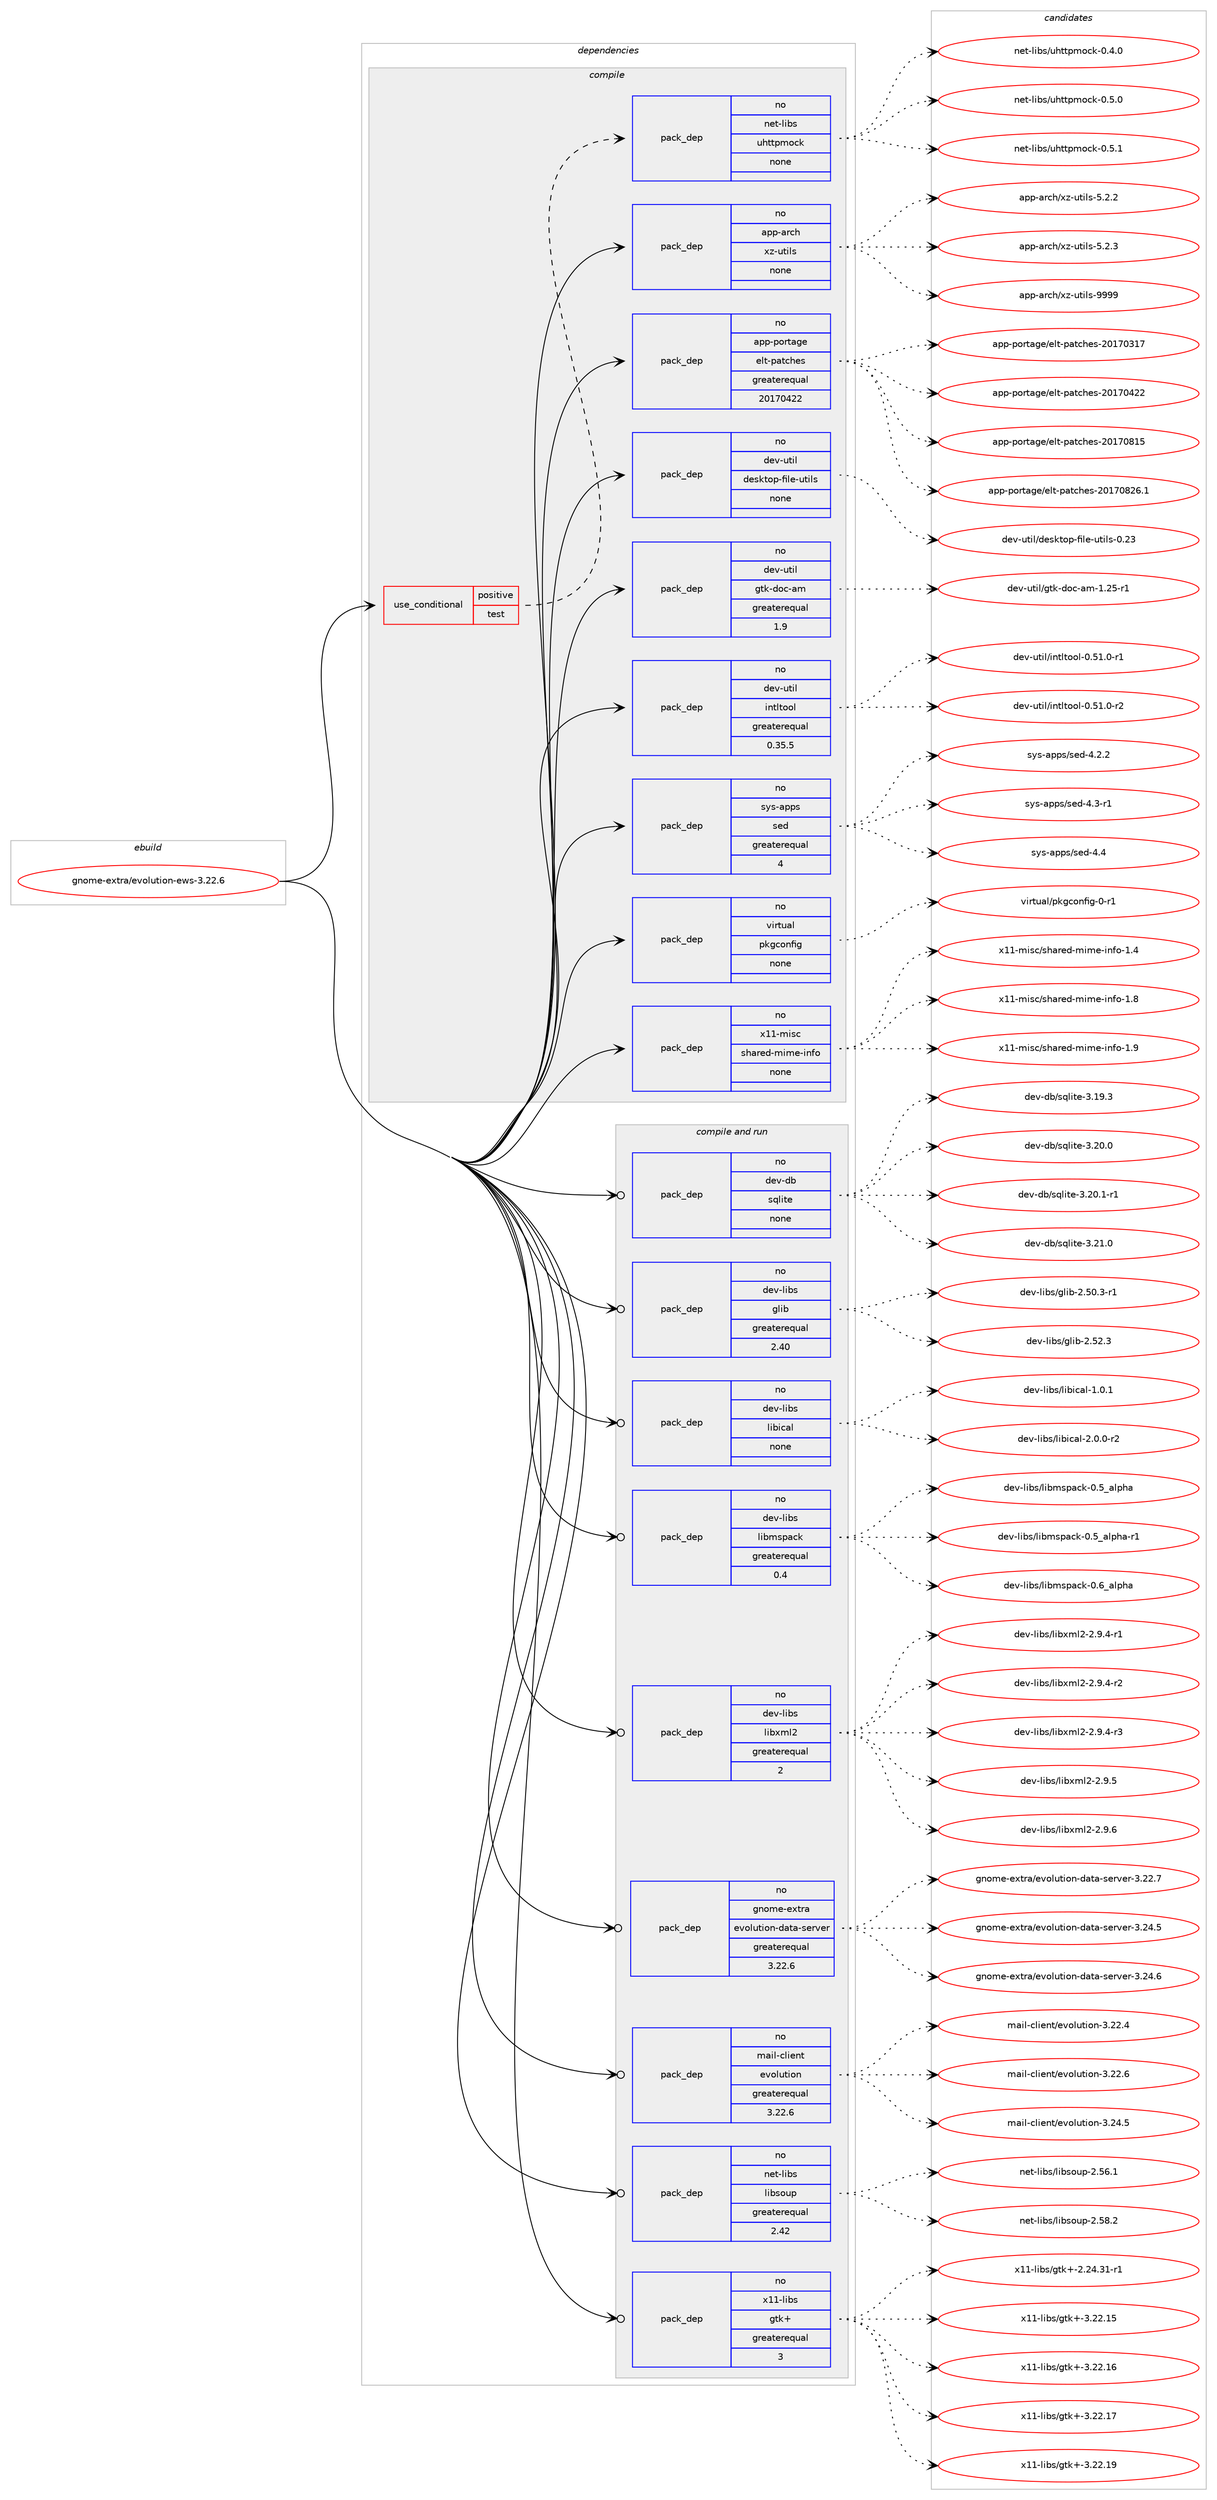 digraph prolog {

# *************
# Graph options
# *************

newrank=true;
concentrate=true;
compound=true;
graph [rankdir=LR,fontname=Helvetica,fontsize=10,ranksep=1.5];#, ranksep=2.5, nodesep=0.2];
edge  [arrowhead=vee];
node  [fontname=Helvetica,fontsize=10];

# **********
# The ebuild
# **********

subgraph cluster_leftcol {
color=gray;
rank=same;
label=<<i>ebuild</i>>;
id [label="gnome-extra/evolution-ews-3.22.6", color=red, width=4, href="../gnome-extra/evolution-ews-3.22.6.svg"];
}

# ****************
# The dependencies
# ****************

subgraph cluster_midcol {
color=gray;
label=<<i>dependencies</i>>;
subgraph cluster_compile {
fillcolor="#eeeeee";
style=filled;
label=<<i>compile</i>>;
subgraph cond81901 {
dependency310052 [label=<<TABLE BORDER="0" CELLBORDER="1" CELLSPACING="0" CELLPADDING="4"><TR><TD ROWSPAN="3" CELLPADDING="10">use_conditional</TD></TR><TR><TD>positive</TD></TR><TR><TD>test</TD></TR></TABLE>>, shape=none, color=red];
subgraph pack223252 {
dependency310053 [label=<<TABLE BORDER="0" CELLBORDER="1" CELLSPACING="0" CELLPADDING="4" WIDTH="220"><TR><TD ROWSPAN="6" CELLPADDING="30">pack_dep</TD></TR><TR><TD WIDTH="110">no</TD></TR><TR><TD>net-libs</TD></TR><TR><TD>uhttpmock</TD></TR><TR><TD>none</TD></TR><TR><TD></TD></TR></TABLE>>, shape=none, color=blue];
}
dependency310052:e -> dependency310053:w [weight=20,style="dashed",arrowhead="vee"];
}
id:e -> dependency310052:w [weight=20,style="solid",arrowhead="vee"];
subgraph pack223253 {
dependency310054 [label=<<TABLE BORDER="0" CELLBORDER="1" CELLSPACING="0" CELLPADDING="4" WIDTH="220"><TR><TD ROWSPAN="6" CELLPADDING="30">pack_dep</TD></TR><TR><TD WIDTH="110">no</TD></TR><TR><TD>app-arch</TD></TR><TR><TD>xz-utils</TD></TR><TR><TD>none</TD></TR><TR><TD></TD></TR></TABLE>>, shape=none, color=blue];
}
id:e -> dependency310054:w [weight=20,style="solid",arrowhead="vee"];
subgraph pack223254 {
dependency310055 [label=<<TABLE BORDER="0" CELLBORDER="1" CELLSPACING="0" CELLPADDING="4" WIDTH="220"><TR><TD ROWSPAN="6" CELLPADDING="30">pack_dep</TD></TR><TR><TD WIDTH="110">no</TD></TR><TR><TD>app-portage</TD></TR><TR><TD>elt-patches</TD></TR><TR><TD>greaterequal</TD></TR><TR><TD>20170422</TD></TR></TABLE>>, shape=none, color=blue];
}
id:e -> dependency310055:w [weight=20,style="solid",arrowhead="vee"];
subgraph pack223255 {
dependency310056 [label=<<TABLE BORDER="0" CELLBORDER="1" CELLSPACING="0" CELLPADDING="4" WIDTH="220"><TR><TD ROWSPAN="6" CELLPADDING="30">pack_dep</TD></TR><TR><TD WIDTH="110">no</TD></TR><TR><TD>dev-util</TD></TR><TR><TD>desktop-file-utils</TD></TR><TR><TD>none</TD></TR><TR><TD></TD></TR></TABLE>>, shape=none, color=blue];
}
id:e -> dependency310056:w [weight=20,style="solid",arrowhead="vee"];
subgraph pack223256 {
dependency310057 [label=<<TABLE BORDER="0" CELLBORDER="1" CELLSPACING="0" CELLPADDING="4" WIDTH="220"><TR><TD ROWSPAN="6" CELLPADDING="30">pack_dep</TD></TR><TR><TD WIDTH="110">no</TD></TR><TR><TD>dev-util</TD></TR><TR><TD>gtk-doc-am</TD></TR><TR><TD>greaterequal</TD></TR><TR><TD>1.9</TD></TR></TABLE>>, shape=none, color=blue];
}
id:e -> dependency310057:w [weight=20,style="solid",arrowhead="vee"];
subgraph pack223257 {
dependency310058 [label=<<TABLE BORDER="0" CELLBORDER="1" CELLSPACING="0" CELLPADDING="4" WIDTH="220"><TR><TD ROWSPAN="6" CELLPADDING="30">pack_dep</TD></TR><TR><TD WIDTH="110">no</TD></TR><TR><TD>dev-util</TD></TR><TR><TD>intltool</TD></TR><TR><TD>greaterequal</TD></TR><TR><TD>0.35.5</TD></TR></TABLE>>, shape=none, color=blue];
}
id:e -> dependency310058:w [weight=20,style="solid",arrowhead="vee"];
subgraph pack223258 {
dependency310059 [label=<<TABLE BORDER="0" CELLBORDER="1" CELLSPACING="0" CELLPADDING="4" WIDTH="220"><TR><TD ROWSPAN="6" CELLPADDING="30">pack_dep</TD></TR><TR><TD WIDTH="110">no</TD></TR><TR><TD>sys-apps</TD></TR><TR><TD>sed</TD></TR><TR><TD>greaterequal</TD></TR><TR><TD>4</TD></TR></TABLE>>, shape=none, color=blue];
}
id:e -> dependency310059:w [weight=20,style="solid",arrowhead="vee"];
subgraph pack223259 {
dependency310060 [label=<<TABLE BORDER="0" CELLBORDER="1" CELLSPACING="0" CELLPADDING="4" WIDTH="220"><TR><TD ROWSPAN="6" CELLPADDING="30">pack_dep</TD></TR><TR><TD WIDTH="110">no</TD></TR><TR><TD>virtual</TD></TR><TR><TD>pkgconfig</TD></TR><TR><TD>none</TD></TR><TR><TD></TD></TR></TABLE>>, shape=none, color=blue];
}
id:e -> dependency310060:w [weight=20,style="solid",arrowhead="vee"];
subgraph pack223260 {
dependency310061 [label=<<TABLE BORDER="0" CELLBORDER="1" CELLSPACING="0" CELLPADDING="4" WIDTH="220"><TR><TD ROWSPAN="6" CELLPADDING="30">pack_dep</TD></TR><TR><TD WIDTH="110">no</TD></TR><TR><TD>x11-misc</TD></TR><TR><TD>shared-mime-info</TD></TR><TR><TD>none</TD></TR><TR><TD></TD></TR></TABLE>>, shape=none, color=blue];
}
id:e -> dependency310061:w [weight=20,style="solid",arrowhead="vee"];
}
subgraph cluster_compileandrun {
fillcolor="#eeeeee";
style=filled;
label=<<i>compile and run</i>>;
subgraph pack223261 {
dependency310062 [label=<<TABLE BORDER="0" CELLBORDER="1" CELLSPACING="0" CELLPADDING="4" WIDTH="220"><TR><TD ROWSPAN="6" CELLPADDING="30">pack_dep</TD></TR><TR><TD WIDTH="110">no</TD></TR><TR><TD>dev-db</TD></TR><TR><TD>sqlite</TD></TR><TR><TD>none</TD></TR><TR><TD></TD></TR></TABLE>>, shape=none, color=blue];
}
id:e -> dependency310062:w [weight=20,style="solid",arrowhead="odotvee"];
subgraph pack223262 {
dependency310063 [label=<<TABLE BORDER="0" CELLBORDER="1" CELLSPACING="0" CELLPADDING="4" WIDTH="220"><TR><TD ROWSPAN="6" CELLPADDING="30">pack_dep</TD></TR><TR><TD WIDTH="110">no</TD></TR><TR><TD>dev-libs</TD></TR><TR><TD>glib</TD></TR><TR><TD>greaterequal</TD></TR><TR><TD>2.40</TD></TR></TABLE>>, shape=none, color=blue];
}
id:e -> dependency310063:w [weight=20,style="solid",arrowhead="odotvee"];
subgraph pack223263 {
dependency310064 [label=<<TABLE BORDER="0" CELLBORDER="1" CELLSPACING="0" CELLPADDING="4" WIDTH="220"><TR><TD ROWSPAN="6" CELLPADDING="30">pack_dep</TD></TR><TR><TD WIDTH="110">no</TD></TR><TR><TD>dev-libs</TD></TR><TR><TD>libical</TD></TR><TR><TD>none</TD></TR><TR><TD></TD></TR></TABLE>>, shape=none, color=blue];
}
id:e -> dependency310064:w [weight=20,style="solid",arrowhead="odotvee"];
subgraph pack223264 {
dependency310065 [label=<<TABLE BORDER="0" CELLBORDER="1" CELLSPACING="0" CELLPADDING="4" WIDTH="220"><TR><TD ROWSPAN="6" CELLPADDING="30">pack_dep</TD></TR><TR><TD WIDTH="110">no</TD></TR><TR><TD>dev-libs</TD></TR><TR><TD>libmspack</TD></TR><TR><TD>greaterequal</TD></TR><TR><TD>0.4</TD></TR></TABLE>>, shape=none, color=blue];
}
id:e -> dependency310065:w [weight=20,style="solid",arrowhead="odotvee"];
subgraph pack223265 {
dependency310066 [label=<<TABLE BORDER="0" CELLBORDER="1" CELLSPACING="0" CELLPADDING="4" WIDTH="220"><TR><TD ROWSPAN="6" CELLPADDING="30">pack_dep</TD></TR><TR><TD WIDTH="110">no</TD></TR><TR><TD>dev-libs</TD></TR><TR><TD>libxml2</TD></TR><TR><TD>greaterequal</TD></TR><TR><TD>2</TD></TR></TABLE>>, shape=none, color=blue];
}
id:e -> dependency310066:w [weight=20,style="solid",arrowhead="odotvee"];
subgraph pack223266 {
dependency310067 [label=<<TABLE BORDER="0" CELLBORDER="1" CELLSPACING="0" CELLPADDING="4" WIDTH="220"><TR><TD ROWSPAN="6" CELLPADDING="30">pack_dep</TD></TR><TR><TD WIDTH="110">no</TD></TR><TR><TD>gnome-extra</TD></TR><TR><TD>evolution-data-server</TD></TR><TR><TD>greaterequal</TD></TR><TR><TD>3.22.6</TD></TR></TABLE>>, shape=none, color=blue];
}
id:e -> dependency310067:w [weight=20,style="solid",arrowhead="odotvee"];
subgraph pack223267 {
dependency310068 [label=<<TABLE BORDER="0" CELLBORDER="1" CELLSPACING="0" CELLPADDING="4" WIDTH="220"><TR><TD ROWSPAN="6" CELLPADDING="30">pack_dep</TD></TR><TR><TD WIDTH="110">no</TD></TR><TR><TD>mail-client</TD></TR><TR><TD>evolution</TD></TR><TR><TD>greaterequal</TD></TR><TR><TD>3.22.6</TD></TR></TABLE>>, shape=none, color=blue];
}
id:e -> dependency310068:w [weight=20,style="solid",arrowhead="odotvee"];
subgraph pack223268 {
dependency310069 [label=<<TABLE BORDER="0" CELLBORDER="1" CELLSPACING="0" CELLPADDING="4" WIDTH="220"><TR><TD ROWSPAN="6" CELLPADDING="30">pack_dep</TD></TR><TR><TD WIDTH="110">no</TD></TR><TR><TD>net-libs</TD></TR><TR><TD>libsoup</TD></TR><TR><TD>greaterequal</TD></TR><TR><TD>2.42</TD></TR></TABLE>>, shape=none, color=blue];
}
id:e -> dependency310069:w [weight=20,style="solid",arrowhead="odotvee"];
subgraph pack223269 {
dependency310070 [label=<<TABLE BORDER="0" CELLBORDER="1" CELLSPACING="0" CELLPADDING="4" WIDTH="220"><TR><TD ROWSPAN="6" CELLPADDING="30">pack_dep</TD></TR><TR><TD WIDTH="110">no</TD></TR><TR><TD>x11-libs</TD></TR><TR><TD>gtk+</TD></TR><TR><TD>greaterequal</TD></TR><TR><TD>3</TD></TR></TABLE>>, shape=none, color=blue];
}
id:e -> dependency310070:w [weight=20,style="solid",arrowhead="odotvee"];
}
subgraph cluster_run {
fillcolor="#eeeeee";
style=filled;
label=<<i>run</i>>;
}
}

# **************
# The candidates
# **************

subgraph cluster_choices {
rank=same;
color=gray;
label=<<i>candidates</i>>;

subgraph choice223252 {
color=black;
nodesep=1;
choice11010111645108105981154711710411611611210911199107454846524648 [label="net-libs/uhttpmock-0.4.0", color=red, width=4,href="../net-libs/uhttpmock-0.4.0.svg"];
choice11010111645108105981154711710411611611210911199107454846534648 [label="net-libs/uhttpmock-0.5.0", color=red, width=4,href="../net-libs/uhttpmock-0.5.0.svg"];
choice11010111645108105981154711710411611611210911199107454846534649 [label="net-libs/uhttpmock-0.5.1", color=red, width=4,href="../net-libs/uhttpmock-0.5.1.svg"];
dependency310053:e -> choice11010111645108105981154711710411611611210911199107454846524648:w [style=dotted,weight="100"];
dependency310053:e -> choice11010111645108105981154711710411611611210911199107454846534648:w [style=dotted,weight="100"];
dependency310053:e -> choice11010111645108105981154711710411611611210911199107454846534649:w [style=dotted,weight="100"];
}
subgraph choice223253 {
color=black;
nodesep=1;
choice971121124597114991044712012245117116105108115455346504650 [label="app-arch/xz-utils-5.2.2", color=red, width=4,href="../app-arch/xz-utils-5.2.2.svg"];
choice971121124597114991044712012245117116105108115455346504651 [label="app-arch/xz-utils-5.2.3", color=red, width=4,href="../app-arch/xz-utils-5.2.3.svg"];
choice9711211245971149910447120122451171161051081154557575757 [label="app-arch/xz-utils-9999", color=red, width=4,href="../app-arch/xz-utils-9999.svg"];
dependency310054:e -> choice971121124597114991044712012245117116105108115455346504650:w [style=dotted,weight="100"];
dependency310054:e -> choice971121124597114991044712012245117116105108115455346504651:w [style=dotted,weight="100"];
dependency310054:e -> choice9711211245971149910447120122451171161051081154557575757:w [style=dotted,weight="100"];
}
subgraph choice223254 {
color=black;
nodesep=1;
choice97112112451121111141169710310147101108116451129711699104101115455048495548514955 [label="app-portage/elt-patches-20170317", color=red, width=4,href="../app-portage/elt-patches-20170317.svg"];
choice97112112451121111141169710310147101108116451129711699104101115455048495548525050 [label="app-portage/elt-patches-20170422", color=red, width=4,href="../app-portage/elt-patches-20170422.svg"];
choice97112112451121111141169710310147101108116451129711699104101115455048495548564953 [label="app-portage/elt-patches-20170815", color=red, width=4,href="../app-portage/elt-patches-20170815.svg"];
choice971121124511211111411697103101471011081164511297116991041011154550484955485650544649 [label="app-portage/elt-patches-20170826.1", color=red, width=4,href="../app-portage/elt-patches-20170826.1.svg"];
dependency310055:e -> choice97112112451121111141169710310147101108116451129711699104101115455048495548514955:w [style=dotted,weight="100"];
dependency310055:e -> choice97112112451121111141169710310147101108116451129711699104101115455048495548525050:w [style=dotted,weight="100"];
dependency310055:e -> choice97112112451121111141169710310147101108116451129711699104101115455048495548564953:w [style=dotted,weight="100"];
dependency310055:e -> choice971121124511211111411697103101471011081164511297116991041011154550484955485650544649:w [style=dotted,weight="100"];
}
subgraph choice223255 {
color=black;
nodesep=1;
choice100101118451171161051084710010111510711611111245102105108101451171161051081154548465051 [label="dev-util/desktop-file-utils-0.23", color=red, width=4,href="../dev-util/desktop-file-utils-0.23.svg"];
dependency310056:e -> choice100101118451171161051084710010111510711611111245102105108101451171161051081154548465051:w [style=dotted,weight="100"];
}
subgraph choice223256 {
color=black;
nodesep=1;
choice10010111845117116105108471031161074510011199459710945494650534511449 [label="dev-util/gtk-doc-am-1.25-r1", color=red, width=4,href="../dev-util/gtk-doc-am-1.25-r1.svg"];
dependency310057:e -> choice10010111845117116105108471031161074510011199459710945494650534511449:w [style=dotted,weight="100"];
}
subgraph choice223257 {
color=black;
nodesep=1;
choice1001011184511711610510847105110116108116111111108454846534946484511449 [label="dev-util/intltool-0.51.0-r1", color=red, width=4,href="../dev-util/intltool-0.51.0-r1.svg"];
choice1001011184511711610510847105110116108116111111108454846534946484511450 [label="dev-util/intltool-0.51.0-r2", color=red, width=4,href="../dev-util/intltool-0.51.0-r2.svg"];
dependency310058:e -> choice1001011184511711610510847105110116108116111111108454846534946484511449:w [style=dotted,weight="100"];
dependency310058:e -> choice1001011184511711610510847105110116108116111111108454846534946484511450:w [style=dotted,weight="100"];
}
subgraph choice223258 {
color=black;
nodesep=1;
choice115121115459711211211547115101100455246504650 [label="sys-apps/sed-4.2.2", color=red, width=4,href="../sys-apps/sed-4.2.2.svg"];
choice115121115459711211211547115101100455246514511449 [label="sys-apps/sed-4.3-r1", color=red, width=4,href="../sys-apps/sed-4.3-r1.svg"];
choice11512111545971121121154711510110045524652 [label="sys-apps/sed-4.4", color=red, width=4,href="../sys-apps/sed-4.4.svg"];
dependency310059:e -> choice115121115459711211211547115101100455246504650:w [style=dotted,weight="100"];
dependency310059:e -> choice115121115459711211211547115101100455246514511449:w [style=dotted,weight="100"];
dependency310059:e -> choice11512111545971121121154711510110045524652:w [style=dotted,weight="100"];
}
subgraph choice223259 {
color=black;
nodesep=1;
choice11810511411611797108471121071039911111010210510345484511449 [label="virtual/pkgconfig-0-r1", color=red, width=4,href="../virtual/pkgconfig-0-r1.svg"];
dependency310060:e -> choice11810511411611797108471121071039911111010210510345484511449:w [style=dotted,weight="100"];
}
subgraph choice223260 {
color=black;
nodesep=1;
choice120494945109105115994711510497114101100451091051091014510511010211145494652 [label="x11-misc/shared-mime-info-1.4", color=red, width=4,href="../x11-misc/shared-mime-info-1.4.svg"];
choice120494945109105115994711510497114101100451091051091014510511010211145494656 [label="x11-misc/shared-mime-info-1.8", color=red, width=4,href="../x11-misc/shared-mime-info-1.8.svg"];
choice120494945109105115994711510497114101100451091051091014510511010211145494657 [label="x11-misc/shared-mime-info-1.9", color=red, width=4,href="../x11-misc/shared-mime-info-1.9.svg"];
dependency310061:e -> choice120494945109105115994711510497114101100451091051091014510511010211145494652:w [style=dotted,weight="100"];
dependency310061:e -> choice120494945109105115994711510497114101100451091051091014510511010211145494656:w [style=dotted,weight="100"];
dependency310061:e -> choice120494945109105115994711510497114101100451091051091014510511010211145494657:w [style=dotted,weight="100"];
}
subgraph choice223261 {
color=black;
nodesep=1;
choice10010111845100984711511310810511610145514649574651 [label="dev-db/sqlite-3.19.3", color=red, width=4,href="../dev-db/sqlite-3.19.3.svg"];
choice10010111845100984711511310810511610145514650484648 [label="dev-db/sqlite-3.20.0", color=red, width=4,href="../dev-db/sqlite-3.20.0.svg"];
choice100101118451009847115113108105116101455146504846494511449 [label="dev-db/sqlite-3.20.1-r1", color=red, width=4,href="../dev-db/sqlite-3.20.1-r1.svg"];
choice10010111845100984711511310810511610145514650494648 [label="dev-db/sqlite-3.21.0", color=red, width=4,href="../dev-db/sqlite-3.21.0.svg"];
dependency310062:e -> choice10010111845100984711511310810511610145514649574651:w [style=dotted,weight="100"];
dependency310062:e -> choice10010111845100984711511310810511610145514650484648:w [style=dotted,weight="100"];
dependency310062:e -> choice100101118451009847115113108105116101455146504846494511449:w [style=dotted,weight="100"];
dependency310062:e -> choice10010111845100984711511310810511610145514650494648:w [style=dotted,weight="100"];
}
subgraph choice223262 {
color=black;
nodesep=1;
choice10010111845108105981154710310810598455046534846514511449 [label="dev-libs/glib-2.50.3-r1", color=red, width=4,href="../dev-libs/glib-2.50.3-r1.svg"];
choice1001011184510810598115471031081059845504653504651 [label="dev-libs/glib-2.52.3", color=red, width=4,href="../dev-libs/glib-2.52.3.svg"];
dependency310063:e -> choice10010111845108105981154710310810598455046534846514511449:w [style=dotted,weight="100"];
dependency310063:e -> choice1001011184510810598115471031081059845504653504651:w [style=dotted,weight="100"];
}
subgraph choice223263 {
color=black;
nodesep=1;
choice100101118451081059811547108105981059997108454946484649 [label="dev-libs/libical-1.0.1", color=red, width=4,href="../dev-libs/libical-1.0.1.svg"];
choice1001011184510810598115471081059810599971084550464846484511450 [label="dev-libs/libical-2.0.0-r2", color=red, width=4,href="../dev-libs/libical-2.0.0-r2.svg"];
dependency310064:e -> choice100101118451081059811547108105981059997108454946484649:w [style=dotted,weight="100"];
dependency310064:e -> choice1001011184510810598115471081059810599971084550464846484511450:w [style=dotted,weight="100"];
}
subgraph choice223264 {
color=black;
nodesep=1;
choice10010111845108105981154710810598109115112979910745484653959710811210497 [label="dev-libs/libmspack-0.5_alpha", color=red, width=4,href="../dev-libs/libmspack-0.5_alpha.svg"];
choice100101118451081059811547108105981091151129799107454846539597108112104974511449 [label="dev-libs/libmspack-0.5_alpha-r1", color=red, width=4,href="../dev-libs/libmspack-0.5_alpha-r1.svg"];
choice10010111845108105981154710810598109115112979910745484654959710811210497 [label="dev-libs/libmspack-0.6_alpha", color=red, width=4,href="../dev-libs/libmspack-0.6_alpha.svg"];
dependency310065:e -> choice10010111845108105981154710810598109115112979910745484653959710811210497:w [style=dotted,weight="100"];
dependency310065:e -> choice100101118451081059811547108105981091151129799107454846539597108112104974511449:w [style=dotted,weight="100"];
dependency310065:e -> choice10010111845108105981154710810598109115112979910745484654959710811210497:w [style=dotted,weight="100"];
}
subgraph choice223265 {
color=black;
nodesep=1;
choice10010111845108105981154710810598120109108504550465746524511449 [label="dev-libs/libxml2-2.9.4-r1", color=red, width=4,href="../dev-libs/libxml2-2.9.4-r1.svg"];
choice10010111845108105981154710810598120109108504550465746524511450 [label="dev-libs/libxml2-2.9.4-r2", color=red, width=4,href="../dev-libs/libxml2-2.9.4-r2.svg"];
choice10010111845108105981154710810598120109108504550465746524511451 [label="dev-libs/libxml2-2.9.4-r3", color=red, width=4,href="../dev-libs/libxml2-2.9.4-r3.svg"];
choice1001011184510810598115471081059812010910850455046574653 [label="dev-libs/libxml2-2.9.5", color=red, width=4,href="../dev-libs/libxml2-2.9.5.svg"];
choice1001011184510810598115471081059812010910850455046574654 [label="dev-libs/libxml2-2.9.6", color=red, width=4,href="../dev-libs/libxml2-2.9.6.svg"];
dependency310066:e -> choice10010111845108105981154710810598120109108504550465746524511449:w [style=dotted,weight="100"];
dependency310066:e -> choice10010111845108105981154710810598120109108504550465746524511450:w [style=dotted,weight="100"];
dependency310066:e -> choice10010111845108105981154710810598120109108504550465746524511451:w [style=dotted,weight="100"];
dependency310066:e -> choice1001011184510810598115471081059812010910850455046574653:w [style=dotted,weight="100"];
dependency310066:e -> choice1001011184510810598115471081059812010910850455046574654:w [style=dotted,weight="100"];
}
subgraph choice223266 {
color=black;
nodesep=1;
choice1031101111091014510112011611497471011181111081171161051111104510097116974511510111411810111445514650504655 [label="gnome-extra/evolution-data-server-3.22.7", color=red, width=4,href="../gnome-extra/evolution-data-server-3.22.7.svg"];
choice1031101111091014510112011611497471011181111081171161051111104510097116974511510111411810111445514650524653 [label="gnome-extra/evolution-data-server-3.24.5", color=red, width=4,href="../gnome-extra/evolution-data-server-3.24.5.svg"];
choice1031101111091014510112011611497471011181111081171161051111104510097116974511510111411810111445514650524654 [label="gnome-extra/evolution-data-server-3.24.6", color=red, width=4,href="../gnome-extra/evolution-data-server-3.24.6.svg"];
dependency310067:e -> choice1031101111091014510112011611497471011181111081171161051111104510097116974511510111411810111445514650504655:w [style=dotted,weight="100"];
dependency310067:e -> choice1031101111091014510112011611497471011181111081171161051111104510097116974511510111411810111445514650524653:w [style=dotted,weight="100"];
dependency310067:e -> choice1031101111091014510112011611497471011181111081171161051111104510097116974511510111411810111445514650524654:w [style=dotted,weight="100"];
}
subgraph choice223267 {
color=black;
nodesep=1;
choice1099710510845991081051011101164710111811110811711610511111045514650504652 [label="mail-client/evolution-3.22.4", color=red, width=4,href="../mail-client/evolution-3.22.4.svg"];
choice1099710510845991081051011101164710111811110811711610511111045514650504654 [label="mail-client/evolution-3.22.6", color=red, width=4,href="../mail-client/evolution-3.22.6.svg"];
choice1099710510845991081051011101164710111811110811711610511111045514650524653 [label="mail-client/evolution-3.24.5", color=red, width=4,href="../mail-client/evolution-3.24.5.svg"];
dependency310068:e -> choice1099710510845991081051011101164710111811110811711610511111045514650504652:w [style=dotted,weight="100"];
dependency310068:e -> choice1099710510845991081051011101164710111811110811711610511111045514650504654:w [style=dotted,weight="100"];
dependency310068:e -> choice1099710510845991081051011101164710111811110811711610511111045514650524653:w [style=dotted,weight="100"];
}
subgraph choice223268 {
color=black;
nodesep=1;
choice1101011164510810598115471081059811511111711245504653544649 [label="net-libs/libsoup-2.56.1", color=red, width=4,href="../net-libs/libsoup-2.56.1.svg"];
choice1101011164510810598115471081059811511111711245504653564650 [label="net-libs/libsoup-2.58.2", color=red, width=4,href="../net-libs/libsoup-2.58.2.svg"];
dependency310069:e -> choice1101011164510810598115471081059811511111711245504653544649:w [style=dotted,weight="100"];
dependency310069:e -> choice1101011164510810598115471081059811511111711245504653564650:w [style=dotted,weight="100"];
}
subgraph choice223269 {
color=black;
nodesep=1;
choice12049494510810598115471031161074345504650524651494511449 [label="x11-libs/gtk+-2.24.31-r1", color=red, width=4,href="../x11-libs/gtk+-2.24.31-r1.svg"];
choice1204949451081059811547103116107434551465050464953 [label="x11-libs/gtk+-3.22.15", color=red, width=4,href="../x11-libs/gtk+-3.22.15.svg"];
choice1204949451081059811547103116107434551465050464954 [label="x11-libs/gtk+-3.22.16", color=red, width=4,href="../x11-libs/gtk+-3.22.16.svg"];
choice1204949451081059811547103116107434551465050464955 [label="x11-libs/gtk+-3.22.17", color=red, width=4,href="../x11-libs/gtk+-3.22.17.svg"];
choice1204949451081059811547103116107434551465050464957 [label="x11-libs/gtk+-3.22.19", color=red, width=4,href="../x11-libs/gtk+-3.22.19.svg"];
dependency310070:e -> choice12049494510810598115471031161074345504650524651494511449:w [style=dotted,weight="100"];
dependency310070:e -> choice1204949451081059811547103116107434551465050464953:w [style=dotted,weight="100"];
dependency310070:e -> choice1204949451081059811547103116107434551465050464954:w [style=dotted,weight="100"];
dependency310070:e -> choice1204949451081059811547103116107434551465050464955:w [style=dotted,weight="100"];
dependency310070:e -> choice1204949451081059811547103116107434551465050464957:w [style=dotted,weight="100"];
}
}

}
